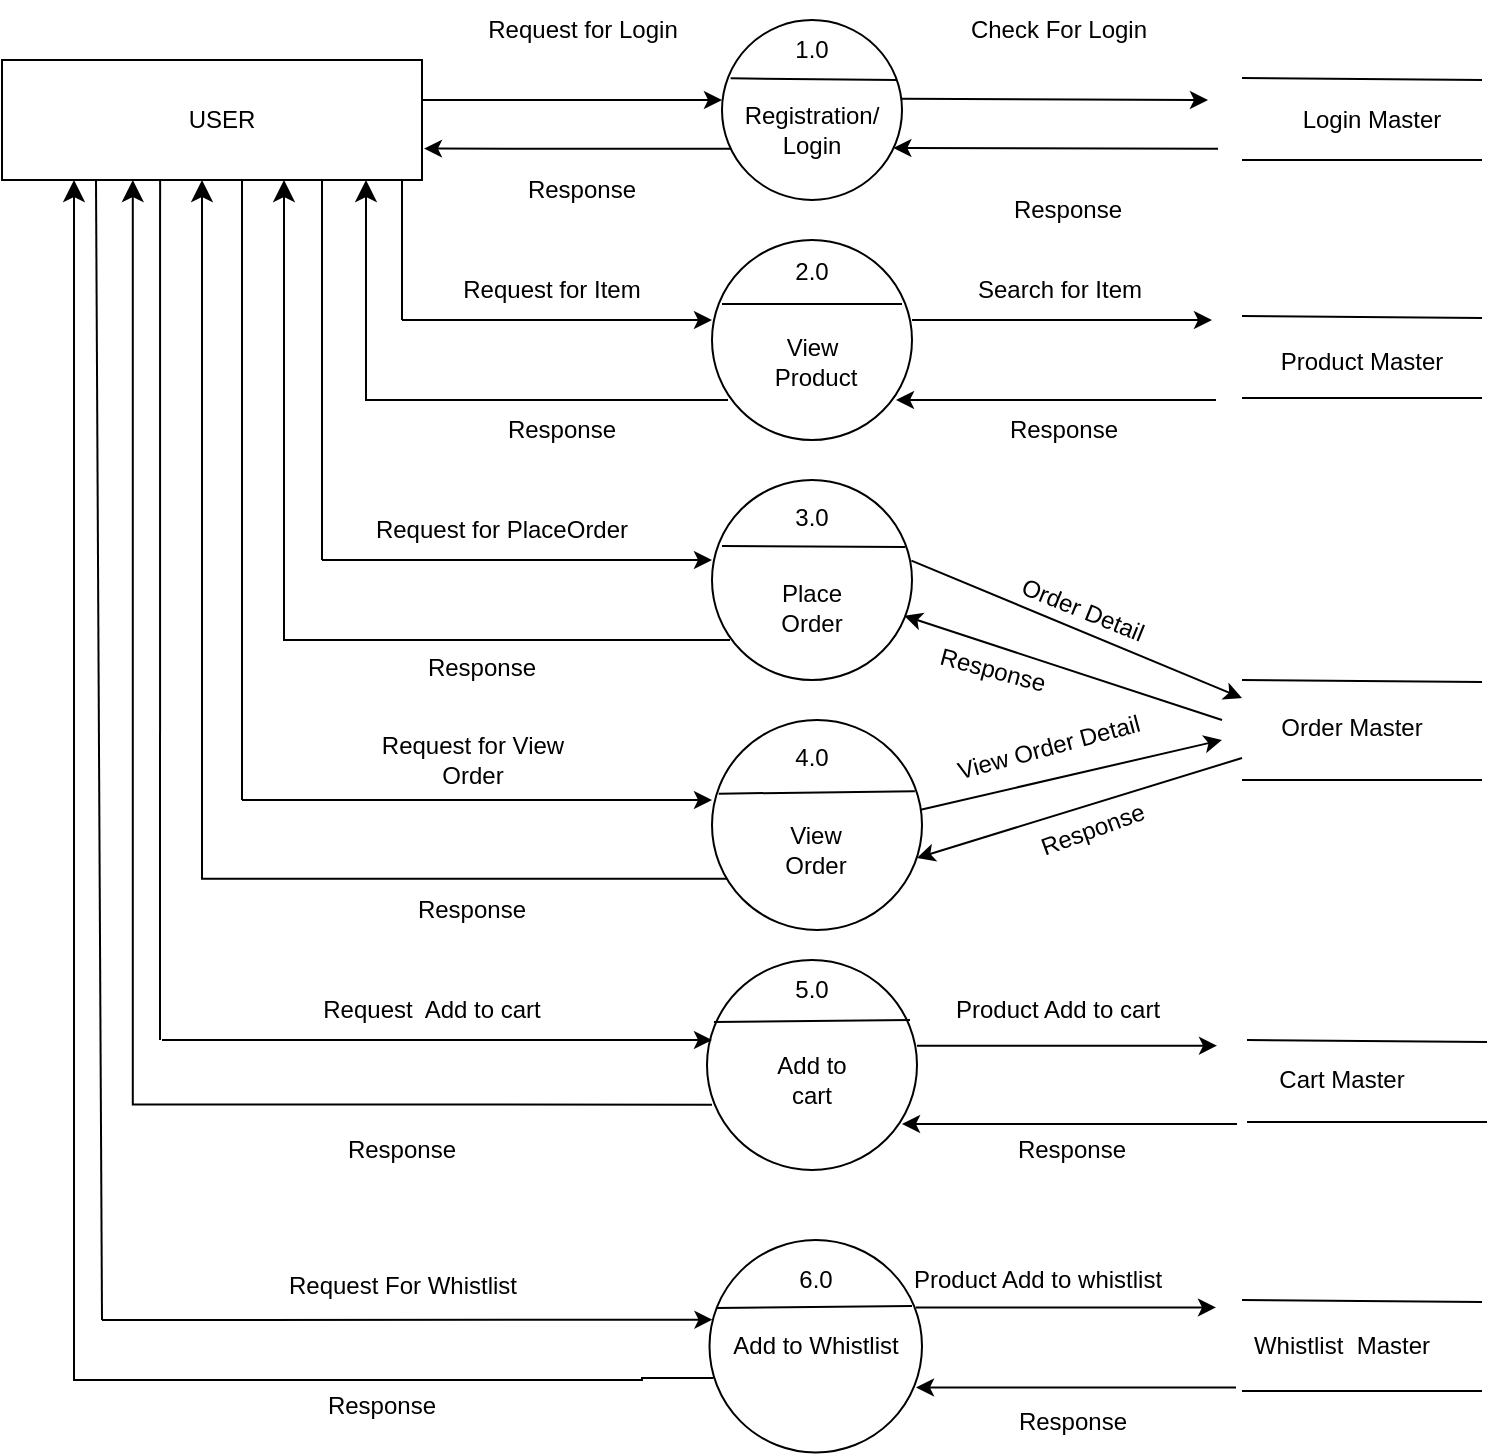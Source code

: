 <mxfile version="23.0.2" type="device" pages="2">
  <diagram name="Page-1" id="WZxAslAx6anpdPMcOtVC">
    <mxGraphModel dx="1877" dy="621" grid="1" gridSize="10" guides="1" tooltips="1" connect="1" arrows="1" fold="1" page="1" pageScale="1" pageWidth="827" pageHeight="1169" math="0" shadow="0">
      <root>
        <mxCell id="0" />
        <mxCell id="1" parent="0" />
        <mxCell id="g2Wz32G-g4UVux2b0yr--1" value="" style="rounded=0;whiteSpace=wrap;html=1;strokeWidth=1;fontStyle=0" parent="1" vertex="1">
          <mxGeometry x="-820" y="70" width="210" height="60" as="geometry" />
        </mxCell>
        <mxCell id="g2Wz32G-g4UVux2b0yr--2" value="" style="endArrow=classic;html=1;rounded=0;exitX=1;exitY=0.167;exitDx=0;exitDy=0;exitPerimeter=0;strokeWidth=1;fontStyle=0" parent="1" edge="1">
          <mxGeometry width="50" height="50" relative="1" as="geometry">
            <mxPoint x="-610.0" y="90.02" as="sourcePoint" />
            <mxPoint x="-460" y="90" as="targetPoint" />
          </mxGeometry>
        </mxCell>
        <mxCell id="g2Wz32G-g4UVux2b0yr--3" value="" style="endArrow=classic;html=1;rounded=0;strokeWidth=1;fontStyle=0" parent="1" edge="1">
          <mxGeometry width="50" height="50" relative="1" as="geometry">
            <mxPoint x="-451" y="114.36" as="sourcePoint" />
            <mxPoint x="-609" y="114.31" as="targetPoint" />
          </mxGeometry>
        </mxCell>
        <mxCell id="g2Wz32G-g4UVux2b0yr--4" value="" style="ellipse;whiteSpace=wrap;html=1;aspect=fixed;strokeWidth=1;fontStyle=0" parent="1" vertex="1">
          <mxGeometry x="-460" y="50" width="90" height="90" as="geometry" />
        </mxCell>
        <mxCell id="g2Wz32G-g4UVux2b0yr--6" value="1.0" style="text;html=1;strokeColor=none;fillColor=none;align=center;verticalAlign=middle;whiteSpace=wrap;rounded=0;strokeWidth=1;fontStyle=0" parent="1" vertex="1">
          <mxGeometry x="-445" y="50" width="60" height="30" as="geometry" />
        </mxCell>
        <mxCell id="g2Wz32G-g4UVux2b0yr--8" value="" style="endArrow=classic;html=1;rounded=0;strokeWidth=1;fontStyle=0;exitX=0.994;exitY=0.437;exitDx=0;exitDy=0;exitPerimeter=0;" parent="1" source="g2Wz32G-g4UVux2b0yr--4" edge="1">
          <mxGeometry width="50" height="50" relative="1" as="geometry">
            <mxPoint x="-367" y="90.004" as="sourcePoint" />
            <mxPoint x="-217" y="90.004" as="targetPoint" />
          </mxGeometry>
        </mxCell>
        <mxCell id="g2Wz32G-g4UVux2b0yr--9" value="" style="endArrow=classic;html=1;rounded=0;strokeWidth=1;fontStyle=0;entryX=0.952;entryY=0.711;entryDx=0;entryDy=0;entryPerimeter=0;" parent="1" target="g2Wz32G-g4UVux2b0yr--4" edge="1">
          <mxGeometry width="50" height="50" relative="1" as="geometry">
            <mxPoint x="-252" y="114.314" as="sourcePoint" />
            <mxPoint x="-370" y="114" as="targetPoint" />
            <Array as="points">
              <mxPoint x="-212" y="114.314" />
            </Array>
          </mxGeometry>
        </mxCell>
        <mxCell id="g2Wz32G-g4UVux2b0yr--10" value="" style="endArrow=none;html=1;rounded=0;strokeWidth=1;fontStyle=0" parent="1" edge="1">
          <mxGeometry width="50" height="50" relative="1" as="geometry">
            <mxPoint x="-200" y="120" as="sourcePoint" />
            <mxPoint x="-80" y="120" as="targetPoint" />
          </mxGeometry>
        </mxCell>
        <mxCell id="g2Wz32G-g4UVux2b0yr--11" value="" style="endArrow=none;html=1;rounded=0;strokeWidth=1;fontStyle=0" parent="1" edge="1">
          <mxGeometry width="50" height="50" relative="1" as="geometry">
            <mxPoint x="-200" y="79" as="sourcePoint" />
            <mxPoint x="-80" y="80" as="targetPoint" />
          </mxGeometry>
        </mxCell>
        <mxCell id="g2Wz32G-g4UVux2b0yr--12" value="Login Master" style="text;html=1;strokeColor=none;fillColor=none;align=center;verticalAlign=middle;whiteSpace=wrap;rounded=0;strokeWidth=1;fontStyle=0" parent="1" vertex="1">
          <mxGeometry x="-180" y="85" width="90" height="30" as="geometry" />
        </mxCell>
        <mxCell id="g2Wz32G-g4UVux2b0yr--13" value="USER" style="text;html=1;strokeColor=none;fillColor=none;align=center;verticalAlign=middle;whiteSpace=wrap;rounded=0;strokeWidth=1;fontStyle=0" parent="1" vertex="1">
          <mxGeometry x="-740" y="85" width="60" height="30" as="geometry" />
        </mxCell>
        <mxCell id="g2Wz32G-g4UVux2b0yr--14" value="" style="edgeStyle=segmentEdgeStyle;endArrow=classic;html=1;curved=0;rounded=0;endSize=8;startSize=8;exitX=0.06;exitY=0.8;exitDx=0;exitDy=0;exitPerimeter=0;strokeWidth=1;fontStyle=0" parent="1" edge="1">
          <mxGeometry width="50" height="50" relative="1" as="geometry">
            <mxPoint x="-457" y="240" as="sourcePoint" />
            <mxPoint x="-638" y="130" as="targetPoint" />
            <Array as="points">
              <mxPoint x="-638" y="240" />
            </Array>
          </mxGeometry>
        </mxCell>
        <mxCell id="g2Wz32G-g4UVux2b0yr--15" value="" style="endArrow=classic;html=1;rounded=0;strokeWidth=1;fontStyle=0" parent="1" edge="1">
          <mxGeometry width="50" height="50" relative="1" as="geometry">
            <mxPoint x="-620" y="200" as="sourcePoint" />
            <mxPoint x="-465" y="200" as="targetPoint" />
          </mxGeometry>
        </mxCell>
        <mxCell id="g2Wz32G-g4UVux2b0yr--16" value="" style="endArrow=none;html=1;rounded=0;strokeWidth=1;fontStyle=0" parent="1" edge="1">
          <mxGeometry width="50" height="50" relative="1" as="geometry">
            <mxPoint x="-620" y="200" as="sourcePoint" />
            <mxPoint x="-620" y="130" as="targetPoint" />
          </mxGeometry>
        </mxCell>
        <mxCell id="g2Wz32G-g4UVux2b0yr--17" value="" style="ellipse;whiteSpace=wrap;html=1;aspect=fixed;strokeWidth=1;fontStyle=0" parent="1" vertex="1">
          <mxGeometry x="-465" y="160" width="100" height="100" as="geometry" />
        </mxCell>
        <mxCell id="g2Wz32G-g4UVux2b0yr--18" value="" style="endArrow=none;html=1;rounded=0;strokeWidth=1;fontStyle=0" parent="1" edge="1">
          <mxGeometry width="50" height="50" relative="1" as="geometry">
            <mxPoint x="-460" y="192" as="sourcePoint" />
            <mxPoint x="-370" y="192" as="targetPoint" />
          </mxGeometry>
        </mxCell>
        <mxCell id="g2Wz32G-g4UVux2b0yr--19" value="2.0" style="text;html=1;strokeColor=none;fillColor=none;align=center;verticalAlign=middle;whiteSpace=wrap;rounded=0;strokeWidth=1;fontStyle=0" parent="1" vertex="1">
          <mxGeometry x="-445" y="161" width="60" height="30" as="geometry" />
        </mxCell>
        <mxCell id="g2Wz32G-g4UVux2b0yr--20" value="View&amp;nbsp;&lt;br&gt;Product" style="text;html=1;strokeColor=none;fillColor=none;align=center;verticalAlign=middle;whiteSpace=wrap;rounded=0;strokeWidth=1;fontStyle=0" parent="1" vertex="1">
          <mxGeometry x="-443" y="206" width="60" height="30" as="geometry" />
        </mxCell>
        <mxCell id="g2Wz32G-g4UVux2b0yr--21" value="" style="endArrow=classic;html=1;rounded=0;strokeWidth=1;fontStyle=0" parent="1" edge="1">
          <mxGeometry width="50" height="50" relative="1" as="geometry">
            <mxPoint x="-365" y="200" as="sourcePoint" />
            <mxPoint x="-215" y="200" as="targetPoint" />
          </mxGeometry>
        </mxCell>
        <mxCell id="g2Wz32G-g4UVux2b0yr--22" value="" style="endArrow=classic;html=1;rounded=0;strokeWidth=1;fontStyle=0" parent="1" edge="1">
          <mxGeometry width="50" height="50" relative="1" as="geometry">
            <mxPoint x="-253" y="240" as="sourcePoint" />
            <mxPoint x="-373" y="240" as="targetPoint" />
            <Array as="points">
              <mxPoint x="-213" y="240" />
            </Array>
          </mxGeometry>
        </mxCell>
        <mxCell id="g2Wz32G-g4UVux2b0yr--23" value="" style="endArrow=none;html=1;rounded=0;strokeWidth=1;fontStyle=0" parent="1" edge="1">
          <mxGeometry width="50" height="50" relative="1" as="geometry">
            <mxPoint x="-200" y="239" as="sourcePoint" />
            <mxPoint x="-80" y="239" as="targetPoint" />
          </mxGeometry>
        </mxCell>
        <mxCell id="g2Wz32G-g4UVux2b0yr--24" value="" style="endArrow=none;html=1;rounded=0;strokeWidth=1;fontStyle=0" parent="1" edge="1">
          <mxGeometry width="50" height="50" relative="1" as="geometry">
            <mxPoint x="-200" y="198" as="sourcePoint" />
            <mxPoint x="-80" y="199" as="targetPoint" />
          </mxGeometry>
        </mxCell>
        <mxCell id="g2Wz32G-g4UVux2b0yr--25" value="Product Master" style="text;html=1;strokeColor=none;fillColor=none;align=center;verticalAlign=middle;whiteSpace=wrap;rounded=0;strokeWidth=1;fontStyle=0" parent="1" vertex="1">
          <mxGeometry x="-185" y="206" width="90" height="30" as="geometry" />
        </mxCell>
        <mxCell id="g2Wz32G-g4UVux2b0yr--26" value="" style="endArrow=classic;html=1;rounded=0;strokeWidth=1;fontStyle=0" parent="1" edge="1">
          <mxGeometry width="50" height="50" relative="1" as="geometry">
            <mxPoint x="-660" y="320" as="sourcePoint" />
            <mxPoint x="-465" y="320" as="targetPoint" />
          </mxGeometry>
        </mxCell>
        <mxCell id="g2Wz32G-g4UVux2b0yr--27" value="" style="ellipse;whiteSpace=wrap;html=1;aspect=fixed;strokeWidth=1;fontStyle=0" parent="1" vertex="1">
          <mxGeometry x="-465" y="280" width="100" height="100" as="geometry" />
        </mxCell>
        <mxCell id="g2Wz32G-g4UVux2b0yr--28" value="" style="endArrow=none;html=1;rounded=0;strokeWidth=1;fontStyle=0;entryX=0.966;entryY=0.335;entryDx=0;entryDy=0;entryPerimeter=0;exitX=0.05;exitY=0.33;exitDx=0;exitDy=0;exitPerimeter=0;" parent="1" source="g2Wz32G-g4UVux2b0yr--27" target="g2Wz32G-g4UVux2b0yr--27" edge="1">
          <mxGeometry width="50" height="50" relative="1" as="geometry">
            <mxPoint x="-460" y="313" as="sourcePoint" />
            <mxPoint x="-370" y="313" as="targetPoint" />
          </mxGeometry>
        </mxCell>
        <mxCell id="g2Wz32G-g4UVux2b0yr--29" value="Place&lt;br&gt;Order" style="text;html=1;strokeColor=none;fillColor=none;align=center;verticalAlign=middle;whiteSpace=wrap;rounded=0;strokeWidth=1;fontStyle=0" parent="1" vertex="1">
          <mxGeometry x="-445" y="329" width="60" height="30" as="geometry" />
        </mxCell>
        <mxCell id="g2Wz32G-g4UVux2b0yr--30" value="" style="endArrow=classic;html=1;rounded=0;entryX=0;entryY=0;entryDx=0;entryDy=0;strokeWidth=1;fontStyle=0;exitX=0.997;exitY=0.403;exitDx=0;exitDy=0;exitPerimeter=0;" parent="1" source="g2Wz32G-g4UVux2b0yr--27" target="g2Wz32G-g4UVux2b0yr--34" edge="1">
          <mxGeometry width="50" height="50" relative="1" as="geometry">
            <mxPoint x="-200" y="260" as="sourcePoint" />
            <mxPoint x="-365" y="400" as="targetPoint" />
          </mxGeometry>
        </mxCell>
        <mxCell id="g2Wz32G-g4UVux2b0yr--32" value="" style="endArrow=none;html=1;rounded=0;strokeWidth=1;fontStyle=0" parent="1" edge="1">
          <mxGeometry width="50" height="50" relative="1" as="geometry">
            <mxPoint x="-200" y="430" as="sourcePoint" />
            <mxPoint x="-80" y="430" as="targetPoint" />
          </mxGeometry>
        </mxCell>
        <mxCell id="g2Wz32G-g4UVux2b0yr--33" value="" style="endArrow=none;html=1;rounded=0;strokeWidth=1;fontStyle=0" parent="1" edge="1">
          <mxGeometry width="50" height="50" relative="1" as="geometry">
            <mxPoint x="-200" y="380" as="sourcePoint" />
            <mxPoint x="-80" y="381" as="targetPoint" />
          </mxGeometry>
        </mxCell>
        <mxCell id="g2Wz32G-g4UVux2b0yr--34" value="Order Master" style="text;html=1;strokeColor=none;fillColor=none;align=center;verticalAlign=middle;whiteSpace=wrap;rounded=0;strokeWidth=1;fontStyle=0" parent="1" vertex="1">
          <mxGeometry x="-200" y="389" width="110" height="30" as="geometry" />
        </mxCell>
        <mxCell id="g2Wz32G-g4UVux2b0yr--35" value="" style="edgeStyle=segmentEdgeStyle;endArrow=classic;html=1;curved=0;rounded=0;endSize=8;startSize=8;exitX=0.05;exitY=0.8;exitDx=0;exitDy=0;exitPerimeter=0;strokeWidth=1;fontStyle=0" parent="1" edge="1">
          <mxGeometry width="50" height="50" relative="1" as="geometry">
            <mxPoint x="-456" y="360" as="sourcePoint" />
            <mxPoint x="-679" y="130" as="targetPoint" />
          </mxGeometry>
        </mxCell>
        <mxCell id="g2Wz32G-g4UVux2b0yr--36" value="" style="endArrow=none;html=1;rounded=0;strokeWidth=1;fontStyle=0" parent="1" edge="1">
          <mxGeometry width="50" height="50" relative="1" as="geometry">
            <mxPoint x="-660" y="320" as="sourcePoint" />
            <mxPoint x="-660" y="130" as="targetPoint" />
          </mxGeometry>
        </mxCell>
        <mxCell id="g2Wz32G-g4UVux2b0yr--37" value="" style="edgeStyle=segmentEdgeStyle;endArrow=classic;html=1;curved=0;rounded=0;endSize=8;startSize=8;exitX=0.091;exitY=0.756;exitDx=0;exitDy=0;exitPerimeter=0;strokeWidth=1;fontStyle=0" parent="1" source="g2Wz32G-g4UVux2b0yr--40" edge="1">
          <mxGeometry width="50" height="50" relative="1" as="geometry">
            <mxPoint x="-465" y="480" as="sourcePoint" />
            <mxPoint x="-720" y="130" as="targetPoint" />
            <Array as="points">
              <mxPoint x="-720" y="479" />
            </Array>
          </mxGeometry>
        </mxCell>
        <mxCell id="g2Wz32G-g4UVux2b0yr--38" value="" style="endArrow=none;html=1;rounded=0;strokeWidth=1;fontStyle=0" parent="1" edge="1">
          <mxGeometry width="50" height="50" relative="1" as="geometry">
            <mxPoint x="-700" y="440" as="sourcePoint" />
            <mxPoint x="-700" y="130" as="targetPoint" />
          </mxGeometry>
        </mxCell>
        <mxCell id="g2Wz32G-g4UVux2b0yr--39" value="" style="endArrow=classic;html=1;rounded=0;strokeWidth=1;fontStyle=0" parent="1" edge="1">
          <mxGeometry width="50" height="50" relative="1" as="geometry">
            <mxPoint x="-700" y="440" as="sourcePoint" />
            <mxPoint x="-465" y="440" as="targetPoint" />
          </mxGeometry>
        </mxCell>
        <mxCell id="g2Wz32G-g4UVux2b0yr--40" value="" style="ellipse;whiteSpace=wrap;html=1;aspect=fixed;strokeWidth=1;fontStyle=0" parent="1" vertex="1">
          <mxGeometry x="-465" y="400" width="105" height="105" as="geometry" />
        </mxCell>
        <mxCell id="g2Wz32G-g4UVux2b0yr--41" value="" style="endArrow=classic;html=1;rounded=0;strokeWidth=1;fontStyle=0;exitX=0.994;exitY=0.427;exitDx=0;exitDy=0;exitPerimeter=0;" parent="1" source="g2Wz32G-g4UVux2b0yr--40" edge="1">
          <mxGeometry width="50" height="50" relative="1" as="geometry">
            <mxPoint x="-350" y="440" as="sourcePoint" />
            <mxPoint x="-210" y="410" as="targetPoint" />
          </mxGeometry>
        </mxCell>
        <mxCell id="g2Wz32G-g4UVux2b0yr--46" value="" style="endArrow=none;html=1;rounded=0;entryX=0.966;entryY=0.377;entryDx=0;entryDy=0;entryPerimeter=0;exitX=0.032;exitY=0.389;exitDx=0;exitDy=0;exitPerimeter=0;strokeWidth=1;fontStyle=0" parent="1" edge="1">
          <mxGeometry width="50" height="50" relative="1" as="geometry">
            <mxPoint x="-461.64" y="436.845" as="sourcePoint" />
            <mxPoint x="-363.57" y="435.585" as="targetPoint" />
          </mxGeometry>
        </mxCell>
        <mxCell id="g2Wz32G-g4UVux2b0yr--47" value="3.0" style="text;html=1;strokeColor=none;fillColor=none;align=center;verticalAlign=middle;whiteSpace=wrap;rounded=0;strokeWidth=1;fontStyle=0" parent="1" vertex="1">
          <mxGeometry x="-445" y="284" width="60" height="30" as="geometry" />
        </mxCell>
        <mxCell id="g2Wz32G-g4UVux2b0yr--48" value="View&lt;br&gt;Order" style="text;html=1;strokeColor=none;fillColor=none;align=center;verticalAlign=middle;whiteSpace=wrap;rounded=0;strokeWidth=1;fontStyle=0" parent="1" vertex="1">
          <mxGeometry x="-443.12" y="450" width="60" height="30" as="geometry" />
        </mxCell>
        <mxCell id="g2Wz32G-g4UVux2b0yr--49" value="4.0" style="text;html=1;strokeColor=none;fillColor=none;align=center;verticalAlign=middle;whiteSpace=wrap;rounded=0;strokeWidth=1;fontStyle=0" parent="1" vertex="1">
          <mxGeometry x="-445" y="409" width="60" height="20" as="geometry" />
        </mxCell>
        <mxCell id="g2Wz32G-g4UVux2b0yr--50" value="" style="ellipse;whiteSpace=wrap;html=1;aspect=fixed;strokeWidth=1;fontStyle=0" parent="1" vertex="1">
          <mxGeometry x="-467.5" y="520" width="105" height="105" as="geometry" />
        </mxCell>
        <mxCell id="g2Wz32G-g4UVux2b0yr--51" value="" style="endArrow=none;html=1;rounded=0;entryX=0.966;entryY=0.377;entryDx=0;entryDy=0;entryPerimeter=0;exitX=0.032;exitY=0.389;exitDx=0;exitDy=0;exitPerimeter=0;strokeWidth=1;fontStyle=0" parent="1" edge="1">
          <mxGeometry width="50" height="50" relative="1" as="geometry">
            <mxPoint x="-464" y="551" as="sourcePoint" />
            <mxPoint x="-366" y="550" as="targetPoint" />
          </mxGeometry>
        </mxCell>
        <mxCell id="g2Wz32G-g4UVux2b0yr--52" value="" style="endArrow=classic;html=1;rounded=0;strokeWidth=1;fontStyle=0" parent="1" edge="1">
          <mxGeometry width="50" height="50" relative="1" as="geometry">
            <mxPoint x="-740" y="560" as="sourcePoint" />
            <mxPoint x="-465" y="560" as="targetPoint" />
          </mxGeometry>
        </mxCell>
        <mxCell id="g2Wz32G-g4UVux2b0yr--53" value="" style="endArrow=none;html=1;rounded=0;strokeWidth=1;fontStyle=0" parent="1" edge="1">
          <mxGeometry width="50" height="50" relative="1" as="geometry">
            <mxPoint x="-741" y="560" as="sourcePoint" />
            <mxPoint x="-740.95" y="130" as="targetPoint" />
          </mxGeometry>
        </mxCell>
        <mxCell id="g2Wz32G-g4UVux2b0yr--54" value="" style="endArrow=classic;html=1;rounded=0;strokeWidth=1;fontStyle=0" parent="1" edge="1">
          <mxGeometry width="50" height="50" relative="1" as="geometry">
            <mxPoint x="-362.5" y="562.833" as="sourcePoint" />
            <mxPoint x="-212.5" y="562.833" as="targetPoint" />
          </mxGeometry>
        </mxCell>
        <mxCell id="g2Wz32G-g4UVux2b0yr--55" value="" style="endArrow=classic;html=1;rounded=0;strokeWidth=1;fontStyle=0" parent="1" edge="1">
          <mxGeometry width="50" height="50" relative="1" as="geometry">
            <mxPoint x="-250" y="602" as="sourcePoint" />
            <mxPoint x="-370" y="602" as="targetPoint" />
            <Array as="points">
              <mxPoint x="-202.5" y="602" />
            </Array>
          </mxGeometry>
        </mxCell>
        <mxCell id="g2Wz32G-g4UVux2b0yr--56" value="" style="endArrow=none;html=1;rounded=0;strokeWidth=1;fontStyle=0" parent="1" edge="1">
          <mxGeometry width="50" height="50" relative="1" as="geometry">
            <mxPoint x="-197.5" y="601" as="sourcePoint" />
            <mxPoint x="-77.5" y="601" as="targetPoint" />
          </mxGeometry>
        </mxCell>
        <mxCell id="g2Wz32G-g4UVux2b0yr--57" value="" style="endArrow=none;html=1;rounded=0;strokeWidth=1;fontStyle=0" parent="1" edge="1">
          <mxGeometry width="50" height="50" relative="1" as="geometry">
            <mxPoint x="-197.5" y="560" as="sourcePoint" />
            <mxPoint x="-77.5" y="561" as="targetPoint" />
          </mxGeometry>
        </mxCell>
        <mxCell id="g2Wz32G-g4UVux2b0yr--58" value="Cart Master" style="text;html=1;strokeColor=none;fillColor=none;align=center;verticalAlign=middle;whiteSpace=wrap;rounded=0;strokeWidth=1;fontStyle=0" parent="1" vertex="1">
          <mxGeometry x="-200" y="565" width="100" height="30" as="geometry" />
        </mxCell>
        <mxCell id="g2Wz32G-g4UVux2b0yr--59" value="5.0" style="text;html=1;strokeColor=none;fillColor=none;align=center;verticalAlign=middle;whiteSpace=wrap;rounded=0;strokeWidth=1;fontStyle=0" parent="1" vertex="1">
          <mxGeometry x="-445" y="520" width="60" height="30" as="geometry" />
        </mxCell>
        <mxCell id="g2Wz32G-g4UVux2b0yr--62" value="" style="endArrow=none;html=1;rounded=0;strokeWidth=1;fontStyle=0;" parent="1" edge="1">
          <mxGeometry width="50" height="50" relative="1" as="geometry">
            <mxPoint x="-770" y="700" as="sourcePoint" />
            <mxPoint x="-773" y="130" as="targetPoint" />
          </mxGeometry>
        </mxCell>
        <mxCell id="g2Wz32G-g4UVux2b0yr--63" value="" style="endArrow=classic;html=1;rounded=0;strokeWidth=1;fontStyle=0;entryX=0.014;entryY=0.375;entryDx=0;entryDy=0;entryPerimeter=0;" parent="1" target="g2Wz32G-g4UVux2b0yr--64" edge="1">
          <mxGeometry width="50" height="50" relative="1" as="geometry">
            <mxPoint x="-770" y="700" as="sourcePoint" />
            <mxPoint x="-484.5" y="698.13" as="targetPoint" />
          </mxGeometry>
        </mxCell>
        <mxCell id="g2Wz32G-g4UVux2b0yr--64" value="Add to Whistlist" style="ellipse;whiteSpace=wrap;html=1;aspect=fixed;strokeWidth=1;fontStyle=0" parent="1" vertex="1">
          <mxGeometry x="-466.25" y="660" width="106.25" height="106.25" as="geometry" />
        </mxCell>
        <mxCell id="g2Wz32G-g4UVux2b0yr--65" value="" style="endArrow=none;html=1;rounded=0;entryX=0.966;entryY=0.377;entryDx=0;entryDy=0;entryPerimeter=0;exitX=0.032;exitY=0.389;exitDx=0;exitDy=0;exitPerimeter=0;strokeWidth=1;fontStyle=0" parent="1" edge="1">
          <mxGeometry width="50" height="50" relative="1" as="geometry">
            <mxPoint x="-463" y="694" as="sourcePoint" />
            <mxPoint x="-365" y="693" as="targetPoint" />
          </mxGeometry>
        </mxCell>
        <mxCell id="g2Wz32G-g4UVux2b0yr--66" value="6.0" style="text;html=1;strokeColor=none;fillColor=none;align=center;verticalAlign=middle;whiteSpace=wrap;rounded=0;strokeWidth=1;fontStyle=0" parent="1" vertex="1">
          <mxGeometry x="-443.12" y="665" width="60" height="30" as="geometry" />
        </mxCell>
        <mxCell id="g2Wz32G-g4UVux2b0yr--67" value="" style="endArrow=classic;html=1;rounded=0;strokeWidth=1;fontStyle=0" parent="1" edge="1">
          <mxGeometry width="50" height="50" relative="1" as="geometry">
            <mxPoint x="-363" y="693.74" as="sourcePoint" />
            <mxPoint x="-213" y="693.74" as="targetPoint" />
          </mxGeometry>
        </mxCell>
        <mxCell id="g2Wz32G-g4UVux2b0yr--68" value="" style="endArrow=classic;html=1;rounded=0;strokeWidth=1;fontStyle=0" parent="1" edge="1">
          <mxGeometry width="50" height="50" relative="1" as="geometry">
            <mxPoint x="-243" y="733.74" as="sourcePoint" />
            <mxPoint x="-363" y="733.74" as="targetPoint" />
            <Array as="points">
              <mxPoint x="-203" y="733.74" />
            </Array>
          </mxGeometry>
        </mxCell>
        <mxCell id="g2Wz32G-g4UVux2b0yr--69" value="" style="endArrow=none;html=1;rounded=0;strokeWidth=1;fontStyle=0" parent="1" edge="1">
          <mxGeometry width="50" height="50" relative="1" as="geometry">
            <mxPoint x="-200" y="735.54" as="sourcePoint" />
            <mxPoint x="-80" y="735.54" as="targetPoint" />
          </mxGeometry>
        </mxCell>
        <mxCell id="g2Wz32G-g4UVux2b0yr--70" value="" style="endArrow=none;html=1;rounded=0;strokeWidth=1;fontStyle=0" parent="1" edge="1">
          <mxGeometry width="50" height="50" relative="1" as="geometry">
            <mxPoint x="-200" y="690" as="sourcePoint" />
            <mxPoint x="-80" y="691" as="targetPoint" />
          </mxGeometry>
        </mxCell>
        <mxCell id="g2Wz32G-g4UVux2b0yr--73" value="Add to cart" style="text;html=1;strokeColor=none;fillColor=none;align=center;verticalAlign=middle;whiteSpace=wrap;rounded=0;strokeWidth=1;fontStyle=0" parent="1" vertex="1">
          <mxGeometry x="-445" y="565" width="60" height="30" as="geometry" />
        </mxCell>
        <mxCell id="g2Wz32G-g4UVux2b0yr--74" value="Check For Login" style="text;html=1;strokeColor=none;fillColor=none;align=center;verticalAlign=middle;whiteSpace=wrap;rounded=0;strokeWidth=1;fontStyle=0" parent="1" vertex="1">
          <mxGeometry x="-369.5" y="40" width="155" height="30" as="geometry" />
        </mxCell>
        <mxCell id="g2Wz32G-g4UVux2b0yr--75" value="Response" style="text;html=1;strokeColor=none;fillColor=none;align=center;verticalAlign=middle;whiteSpace=wrap;rounded=0;strokeWidth=1;fontStyle=0" parent="1" vertex="1">
          <mxGeometry x="-317.5" y="130" width="60" height="30" as="geometry" />
        </mxCell>
        <mxCell id="g2Wz32G-g4UVux2b0yr--76" value="Response" style="text;html=1;strokeColor=none;fillColor=none;align=center;verticalAlign=middle;whiteSpace=wrap;rounded=0;strokeWidth=1;fontStyle=0" parent="1" vertex="1">
          <mxGeometry x="-560" y="120" width="60" height="30" as="geometry" />
        </mxCell>
        <mxCell id="g2Wz32G-g4UVux2b0yr--77" value="Response" style="text;html=1;strokeColor=none;fillColor=none;align=center;verticalAlign=middle;whiteSpace=wrap;rounded=0;strokeWidth=1;fontStyle=0" parent="1" vertex="1">
          <mxGeometry x="-570" y="240" width="60" height="30" as="geometry" />
        </mxCell>
        <mxCell id="g2Wz32G-g4UVux2b0yr--78" value="Response" style="text;html=1;strokeColor=none;fillColor=none;align=center;verticalAlign=middle;whiteSpace=wrap;rounded=0;strokeWidth=1;fontStyle=0" parent="1" vertex="1">
          <mxGeometry x="-319" y="240" width="60" height="30" as="geometry" />
        </mxCell>
        <mxCell id="g2Wz32G-g4UVux2b0yr--82" value="Response" style="text;html=1;strokeColor=none;fillColor=none;align=center;verticalAlign=middle;whiteSpace=wrap;rounded=0;strokeWidth=1;fontStyle=0" parent="1" vertex="1">
          <mxGeometry x="-650" y="600" width="60" height="30" as="geometry" />
        </mxCell>
        <mxCell id="g2Wz32G-g4UVux2b0yr--83" value="Response" style="text;html=1;strokeColor=none;fillColor=none;align=center;verticalAlign=middle;whiteSpace=wrap;rounded=0;strokeWidth=1;fontStyle=0" parent="1" vertex="1">
          <mxGeometry x="-660" y="728.13" width="60" height="30" as="geometry" />
        </mxCell>
        <mxCell id="g2Wz32G-g4UVux2b0yr--84" value="Request for Item" style="text;html=1;strokeColor=none;fillColor=none;align=center;verticalAlign=middle;whiteSpace=wrap;rounded=0;strokeWidth=1;fontStyle=0" parent="1" vertex="1">
          <mxGeometry x="-600" y="170" width="110" height="30" as="geometry" />
        </mxCell>
        <mxCell id="g2Wz32G-g4UVux2b0yr--85" value="Search for Item" style="text;html=1;strokeColor=none;fillColor=none;align=center;verticalAlign=middle;whiteSpace=wrap;rounded=0;strokeWidth=1;fontStyle=0" parent="1" vertex="1">
          <mxGeometry x="-350" y="170" width="117.5" height="30" as="geometry" />
        </mxCell>
        <mxCell id="g2Wz32G-g4UVux2b0yr--86" value="Request for PlaceOrder" style="text;html=1;strokeColor=none;fillColor=none;align=center;verticalAlign=middle;whiteSpace=wrap;rounded=0;strokeWidth=1;fontStyle=0" parent="1" vertex="1">
          <mxGeometry x="-640" y="290" width="140" height="30" as="geometry" />
        </mxCell>
        <mxCell id="g2Wz32G-g4UVux2b0yr--92" value="Response" style="text;html=1;strokeColor=none;fillColor=none;align=center;verticalAlign=middle;whiteSpace=wrap;rounded=0;strokeWidth=1;fontStyle=0" parent="1" vertex="1">
          <mxGeometry x="-355" y="600" width="140" height="30" as="geometry" />
        </mxCell>
        <mxCell id="g2Wz32G-g4UVux2b0yr--93" value="Request&amp;nbsp; Add to cart" style="text;html=1;strokeColor=none;fillColor=none;align=center;verticalAlign=middle;whiteSpace=wrap;rounded=0;strokeWidth=1;fontStyle=0" parent="1" vertex="1">
          <mxGeometry x="-710" y="530" width="210" height="30" as="geometry" />
        </mxCell>
        <mxCell id="g2Wz32G-g4UVux2b0yr--94" value="Product Add to cart" style="text;html=1;strokeColor=none;fillColor=none;align=center;verticalAlign=middle;whiteSpace=wrap;rounded=0;strokeWidth=1;fontStyle=0" parent="1" vertex="1">
          <mxGeometry x="-362.5" y="530" width="140" height="30" as="geometry" />
        </mxCell>
        <mxCell id="g2Wz32G-g4UVux2b0yr--95" value="Response" style="text;html=1;strokeColor=none;fillColor=none;align=center;verticalAlign=middle;whiteSpace=wrap;rounded=0;strokeWidth=1;fontStyle=0" parent="1" vertex="1">
          <mxGeometry x="-342.5" y="736.25" width="115" height="30" as="geometry" />
        </mxCell>
        <mxCell id="g2Wz32G-g4UVux2b0yr--96" value="Registration/&lt;br&gt;Login" style="text;html=1;strokeColor=none;fillColor=none;align=center;verticalAlign=middle;whiteSpace=wrap;rounded=0;strokeWidth=1;fontStyle=0" parent="1" vertex="1">
          <mxGeometry x="-445" y="90" width="60" height="30" as="geometry" />
        </mxCell>
        <mxCell id="g2Wz32G-g4UVux2b0yr--97" value="Request for Login" style="text;html=1;align=center;verticalAlign=middle;resizable=0;points=[];autosize=1;strokeColor=none;fillColor=none;strokeWidth=1;fontStyle=0" parent="1" vertex="1">
          <mxGeometry x="-590" y="40" width="120" height="30" as="geometry" />
        </mxCell>
        <mxCell id="g2Wz32G-g4UVux2b0yr--100" value="Request for&amp;nbsp;View&lt;br style=&quot;&quot;&gt;Order" style="text;html=1;align=center;verticalAlign=middle;resizable=0;points=[];autosize=1;strokeColor=none;fillColor=none;strokeWidth=1;fontStyle=0" parent="1" vertex="1">
          <mxGeometry x="-640" y="400" width="110" height="40" as="geometry" />
        </mxCell>
        <mxCell id="g2Wz32G-g4UVux2b0yr--101" value="Response" style="text;html=1;strokeColor=none;fillColor=none;align=center;verticalAlign=middle;whiteSpace=wrap;rounded=0;strokeWidth=1;fontStyle=0" parent="1" vertex="1">
          <mxGeometry x="-610" y="359" width="60" height="30" as="geometry" />
        </mxCell>
        <mxCell id="g2Wz32G-g4UVux2b0yr--102" value="Response" style="text;html=1;strokeColor=none;fillColor=none;align=center;verticalAlign=middle;whiteSpace=wrap;rounded=0;strokeWidth=1;fontStyle=0" parent="1" vertex="1">
          <mxGeometry x="-615" y="480" width="60" height="30" as="geometry" />
        </mxCell>
        <mxCell id="g2Wz32G-g4UVux2b0yr--104" value="Order Detail" style="text;html=1;align=center;verticalAlign=middle;resizable=0;points=[];autosize=1;strokeColor=none;fillColor=none;rotation=22;strokeWidth=1;fontStyle=0" parent="1" vertex="1">
          <mxGeometry x="-325" y="330" width="90" height="30" as="geometry" />
        </mxCell>
        <mxCell id="g2Wz32G-g4UVux2b0yr--106" value="Response" style="text;html=1;align=center;verticalAlign=middle;resizable=0;points=[];autosize=1;strokeColor=none;fillColor=none;rotation=15;strokeWidth=1;fontStyle=0" parent="1" vertex="1">
          <mxGeometry x="-365" y="360" width="80" height="30" as="geometry" />
        </mxCell>
        <mxCell id="g2Wz32G-g4UVux2b0yr--107" value="View Order Detail" style="text;html=1;align=center;verticalAlign=middle;resizable=0;points=[];autosize=1;strokeColor=none;fillColor=none;rotation=-15;strokeWidth=1;fontStyle=0" parent="1" vertex="1">
          <mxGeometry x="-357.5" y="399" width="120" height="30" as="geometry" />
        </mxCell>
        <mxCell id="g2Wz32G-g4UVux2b0yr--108" value="Response" style="text;html=1;align=center;verticalAlign=middle;resizable=0;points=[];autosize=1;strokeColor=none;fillColor=none;rotation=-20;strokeWidth=1;fontStyle=0" parent="1" vertex="1">
          <mxGeometry x="-315" y="440" width="80" height="30" as="geometry" />
        </mxCell>
        <mxCell id="1LVec_njkiTlvFtrmcEw-13" value="Request For Whistlist" style="text;html=1;align=center;verticalAlign=middle;resizable=0;points=[];autosize=1;strokeColor=none;fillColor=none;" parent="1" vertex="1">
          <mxGeometry x="-690" y="668.13" width="140" height="30" as="geometry" />
        </mxCell>
        <mxCell id="1LVec_njkiTlvFtrmcEw-17" value="Whistlist&amp;nbsp; Master" style="text;html=1;strokeColor=none;fillColor=none;align=center;verticalAlign=middle;whiteSpace=wrap;rounded=0;strokeWidth=1;fontStyle=0" parent="1" vertex="1">
          <mxGeometry x="-200" y="698.13" width="100" height="30" as="geometry" />
        </mxCell>
        <mxCell id="1LVec_njkiTlvFtrmcEw-21" value="Product Add to whistlist" style="text;html=1;strokeColor=none;fillColor=none;align=center;verticalAlign=middle;whiteSpace=wrap;rounded=0;strokeWidth=1;fontStyle=0" parent="1" vertex="1">
          <mxGeometry x="-372.5" y="665" width="140" height="30" as="geometry" />
        </mxCell>
        <mxCell id="1LVec_njkiTlvFtrmcEw-28" value="" style="edgeStyle=segmentEdgeStyle;endArrow=classic;html=1;curved=0;rounded=0;endSize=8;startSize=8;exitX=0.055;exitY=0.723;exitDx=0;exitDy=0;exitPerimeter=0;strokeWidth=1;fontStyle=0;entryX=0.327;entryY=1.06;entryDx=0;entryDy=0;entryPerimeter=0;" parent="1" edge="1">
          <mxGeometry width="50" height="50" relative="1" as="geometry">
            <mxPoint x="-464.995" y="592.315" as="sourcePoint" />
            <mxPoint x="-754.6" y="130.0" as="targetPoint" />
          </mxGeometry>
        </mxCell>
        <mxCell id="1LVec_njkiTlvFtrmcEw-29" value="" style="edgeStyle=segmentEdgeStyle;endArrow=classic;html=1;curved=0;rounded=0;endSize=8;startSize=8;exitX=0.019;exitY=0.649;exitDx=0;exitDy=0;exitPerimeter=0;strokeWidth=1;fontStyle=0;" parent="1" source="g2Wz32G-g4UVux2b0yr--64" edge="1">
          <mxGeometry width="50" height="50" relative="1" as="geometry">
            <mxPoint x="-500.005" y="712.315" as="sourcePoint" />
            <mxPoint x="-784" y="130" as="targetPoint" />
            <Array as="points">
              <mxPoint x="-500" y="729" />
              <mxPoint x="-784" y="730" />
            </Array>
          </mxGeometry>
        </mxCell>
        <mxCell id="1LVec_njkiTlvFtrmcEw-31" value="" style="endArrow=classic;html=1;rounded=0;strokeWidth=1;fontStyle=0;entryX=0.961;entryY=0.679;entryDx=0;entryDy=0;entryPerimeter=0;" parent="1" target="g2Wz32G-g4UVux2b0yr--27" edge="1">
          <mxGeometry width="50" height="50" relative="1" as="geometry">
            <mxPoint x="-210" y="400" as="sourcePoint" />
            <mxPoint x="-357.5" y="359" as="targetPoint" />
          </mxGeometry>
        </mxCell>
        <mxCell id="1LVec_njkiTlvFtrmcEw-32" value="" style="endArrow=classic;html=1;rounded=0;strokeWidth=1;fontStyle=0;exitX=0;exitY=1;exitDx=0;exitDy=0;" parent="1" source="g2Wz32G-g4UVux2b0yr--34" edge="1">
          <mxGeometry width="50" height="50" relative="1" as="geometry">
            <mxPoint x="-200" y="430" as="sourcePoint" />
            <mxPoint x="-362.5" y="469" as="targetPoint" />
          </mxGeometry>
        </mxCell>
        <mxCell id="1LVec_njkiTlvFtrmcEw-33" value="" style="endArrow=none;html=1;rounded=0;strokeWidth=1;fontStyle=0;entryX=0.973;entryY=0.333;entryDx=0;entryDy=0;entryPerimeter=0;exitX=0.048;exitY=0.324;exitDx=0;exitDy=0;exitPerimeter=0;" parent="1" source="g2Wz32G-g4UVux2b0yr--4" target="g2Wz32G-g4UVux2b0yr--4" edge="1">
          <mxGeometry width="50" height="50" relative="1" as="geometry">
            <mxPoint x="-450" y="80" as="sourcePoint" />
            <mxPoint x="-380" y="80" as="targetPoint" />
          </mxGeometry>
        </mxCell>
      </root>
    </mxGraphModel>
  </diagram>
  <diagram id="o-guiyzP2e07b2X5fFxi" name="Page-2">
    <mxGraphModel dx="1050" dy="621" grid="1" gridSize="10" guides="1" tooltips="1" connect="1" arrows="1" fold="1" page="1" pageScale="1" pageWidth="850" pageHeight="1100" math="0" shadow="0">
      <root>
        <mxCell id="0" />
        <mxCell id="1" parent="0" />
      </root>
    </mxGraphModel>
  </diagram>
</mxfile>
